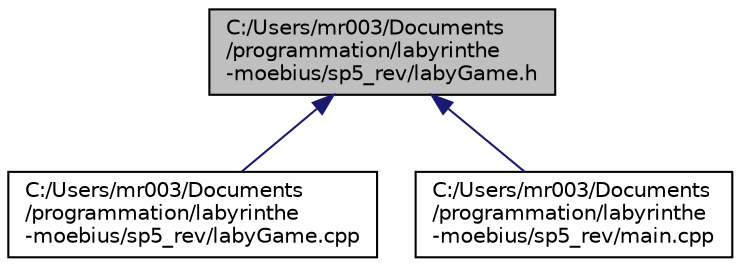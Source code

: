 digraph "C:/Users/mr003/Documents/programmation/labyrinthe-moebius/sp5_rev/labyGame.h"
{
 // LATEX_PDF_SIZE
  edge [fontname="Helvetica",fontsize="10",labelfontname="Helvetica",labelfontsize="10"];
  node [fontname="Helvetica",fontsize="10",shape=record];
  Node1 [label="C:/Users/mr003/Documents\l/programmation/labyrinthe\l-moebius/sp5_rev/labyGame.h",height=0.2,width=0.4,color="black", fillcolor="grey75", style="filled", fontcolor="black",tooltip="Composant LabyGame Structures de données et algorithmes."];
  Node1 -> Node2 [dir="back",color="midnightblue",fontsize="10",style="solid",fontname="Helvetica"];
  Node2 [label="C:/Users/mr003/Documents\l/programmation/labyrinthe\l-moebius/sp5_rev/labyGame.cpp",height=0.2,width=0.4,color="black", fillcolor="white", style="filled",URL="$laby_game_8cpp.html",tooltip="Composant LabyGame Structures de données et algorithmes."];
  Node1 -> Node3 [dir="back",color="midnightblue",fontsize="10",style="solid",fontname="Helvetica"];
  Node3 [label="C:/Users/mr003/Documents\l/programmation/labyrinthe\l-moebius/sp5_rev/main.cpp",height=0.2,width=0.4,color="black", fillcolor="white", style="filled",URL="$main_8cpp.html",tooltip="Fonction principale du programme Structures de données et algorithmes."];
}

